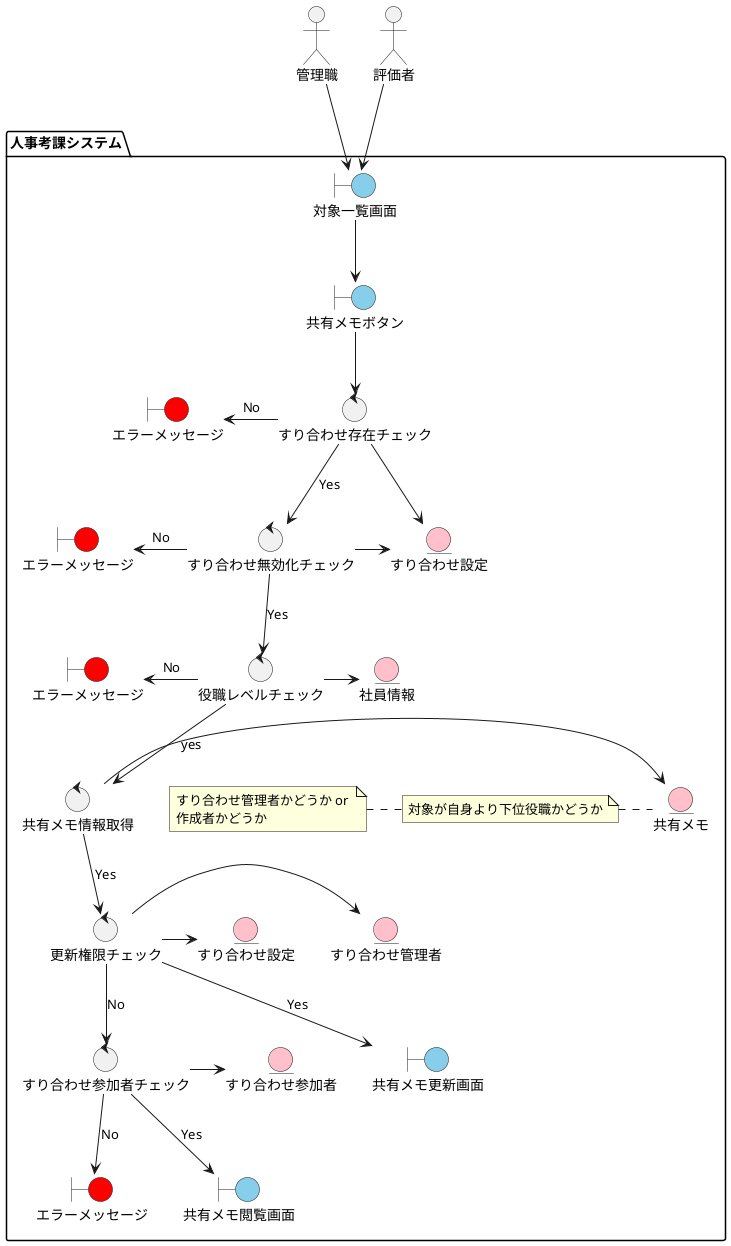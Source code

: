 @startuml

actor 管理職 as manager
actor 評価者 as boss

package "人事考課システム"{

'--画面--
boundary 対象一覧画面as suriawase_target_list #skyblue
boundary 共有メモボタン as button_memo #skyblue
boundary エラーメッセージ as error #red
boundary エラーメッセージ as error2 #red
boundary エラーメッセージ as error3 #red
boundary エラーメッセージ as error4 #red
boundary 共有メモ更新画面 as edit_share_memo #skyblue
boundary 共有メモ閲覧画面 as read_share_memo #skyblue

'--コントロール--
control すり合わせ存在チェック as check_exist_suriawase
control すり合わせ無効化チェック as check_valid_suriawase
control すり合わせ参加者チェック as check_participant
control 役職レベルチェック as check_position_level
control 更新権限チェック as check_authority
control 共有メモ情報取得 as get_share_memo

'--エンティティ--
entity すり合わせ設定 as suriawase_config #pink
entity すり合わせ設定 as suriawase_config2 #pink
entity すり合わせ参加者 as suriawase_participant #pink
entity すり合わせ管理者 as suriawase_authorizer #pink
entity 社員情報 as human_resource #pink
entity 共有メモ as share_memo #pink


boss -down-> suriawase_target_list
manager -down-> suriawase_target_list
suriawase_target_list -down-> button_memo
button_memo -down-> check_exist_suriawase
check_exist_suriawase -left-> error:No
check_exist_suriawase -down-> check_valid_suriawase:Yes
check_valid_suriawase -left-> error2:No
check_valid_suriawase -down-> check_position_level:Yes
note left : 対象が自身より下位役職かどうか
check_position_level -left-> error3:No
check_position_level -down-> get_share_memo:yes
get_share_memo -down-> check_authority:Yes
note left : すり合わせ管理者かどうか or \n作成者かどうか
check_authority -down-> check_participant:No
check_authority -down-> edit_share_memo:Yes
check_participant -down-> error4:No
check_participant -down-> read_share_memo:Yes

check_valid_suriawase -right->suriawase_config
check_exist_suriawase -right->suriawase_config
check_participant -right-> suriawase_participant
check_position_level-right-> human_resource
check_authority -right->suriawase_authorizer
check_authority -right->suriawase_config2
get_share_memo -right-> share_memo

}

@enduml
